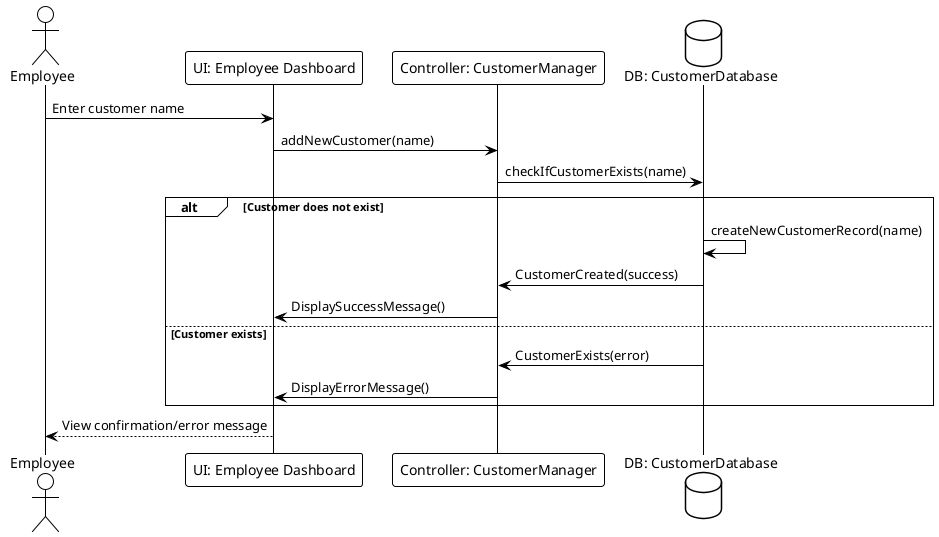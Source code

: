 @startuml
!theme plain

actor Employee as emp
participant "UI: Employee Dashboard" as ui
participant "Controller: CustomerManager" as controller
database "DB: CustomerDatabase" as db

emp -> ui : Enter customer name
ui -> controller : addNewCustomer(name)
controller -> db : checkIfCustomerExists(name)
alt Customer does not exist
    db -> db : createNewCustomerRecord(name)
    db -> controller : CustomerCreated(success)
    controller -> ui : DisplaySuccessMessage()
else Customer exists
    db -> controller : CustomerExists(error)
    controller -> ui : DisplayErrorMessage()
end
emp <-- ui : View confirmation/error message

@enduml